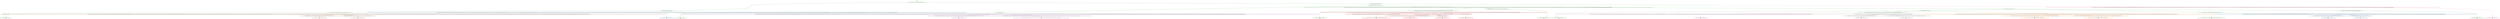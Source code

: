 digraph T {
	{
		rank=same
		58 [penwidth=3,colorscheme=set19,color=3,label="161;162;163;164;165;166;167;168;169;170_P\nP\n15% 0%"]
		54 [penwidth=3,colorscheme=set19,color=3,label="131;132;133;134;135;136;137;138;139;140_P\nP\n13% 0%"]
		51 [penwidth=3,colorscheme=set19,color=3,label="2612;2613;2614;2615;2616;2617;2618;2619;2620;2621_P\nP\n61% 36%"]
		49 [penwidth=3,colorscheme=set19,color=3,label="2452;2453;2454;2455;2456;2457;2458;2459;2460;2461_P\nP\n0% 17%"]
		46 [penwidth=3,colorscheme=set19,color=3,label="2232;2233;2234;2235;2236;2237;2238;2239;2240;2241_P\nP\n12% 0%"]
		44 [penwidth=3,colorscheme=set19,color=3,label="2342;2343;2344;2345;2346;2347;2348;2349;2350;2351;2502;2503;2504;2505;2506;2507;2508;2509;2510;2511_P\nP\n0% 22%"]
		42 [penwidth=3,colorscheme=set19,color=3,label="2582;2583;2584;2585;2586;2587;2588;2589;2590;2591_P\nP\n0% 25%"]
		41 [penwidth=3,colorscheme=set19,color=2,label="5272;5273;5274;5275;5276;5277;5278;5279;5280;5281_M1\nM1\n48%"]
		39 [penwidth=3,colorscheme=set19,color=2,label="5222;5223;5224;5225;5226;5227;5228;5229;5230;5231_M1\nM1\n35%"]
		37 [penwidth=3,colorscheme=set19,color=2,label="5102;5103;5104;5105;5106;5107;5108;5109;5110;5111_M1\nM1\n17%"]
		35 [penwidth=3,colorscheme=set19,color=8,label="6222;6223;6224;6225;6226;6227;6228;6229;6230;6231_M2\nM2\n64%"]
		34 [penwidth=3,colorscheme=set19,color=8,label="3252;3253;3254;3255;3256;3257;3258;3259;3260;3261_M2\nM2\n36%"]
		32 [penwidth=3,colorscheme=set19,color=9,label="3902;3903;3904;3905;3906;3907;3908;3909;3910;3911_M3\nM3\n41%"]
		30 [penwidth=3,colorscheme=set19,color=9,label="4332;4333;4334;4335;4336;4337;4338;4339;4340;4341_M3\nM3\n59%"]
		28 [penwidth=3,colorscheme=set19,color=7,label="7102;7103;7104;7105;7106;7107;7108;7109;7110;7111_M4\nM4\n41%"]
		26 [penwidth=3,colorscheme=set19,color=7,label="7252;7253;7254;7255;7256;7257;7258;7259;7260;7261_M4\nM4\n59%"]
		24 [penwidth=3,colorscheme=set19,color=5,label="5742;5743;5744;5745;5746;5747;5748;5749;5750;5751;5992;5993;5994;5995;5996;5997;5998;5999;6000;6001_M5\nM5\n68%"]
		22 [penwidth=3,colorscheme=set19,color=5,label="5872;5873;5874;5875;5876;5877;5878;5879;5880;5881;6062;6063;6064;6065;6066;6067;6068;6069;6070;6071_M5\nM5\n32%"]
		20 [penwidth=3,colorscheme=set19,color=4,label="7122;7123;7124;7125;7126;7127;7128;7129;7130;7131_M6\nM6\n29%"]
		18 [penwidth=3,colorscheme=set19,color=4,label="7182;7183;7184;7185;7186;7187;7188;7189;7190;7191;7272;7273;7274;7275;7276;7277;7278;7279;7280;7281;7402;7403;7404;7405;7406;7407;7408;7409;7410;7411;7442;7443;7444;7445;7446;7447;7448;7449;7450;7451_M6\nM6\n71%"]
		16 [penwidth=3,colorscheme=set19,color=1,label="6712;6713;6714;6715;6716;6717;6718;6719;6720;6721;6802;6803;6804;6805;6806;6807;6808;6809;6810;6811_M7\nM7\n52%"]
		13 [penwidth=3,colorscheme=set19,color=1,label="6922;6923;6924;6925;6926;6927;6928;6929;6930;6931_M7\nM7\n17%"]
		11 [penwidth=3,colorscheme=set19,color=1,label="6692;6693;6694;6695;6696;6697;6698;6699;6700;6701_M7\nM7\n18%"]
		9 [penwidth=3,colorscheme=set19,color=1,label="6182;6183;6184;6185;6186;6187;6188;6189;6190;6191_M7\nM7\n13%"]
	}
	63 [penwidth=3,colorscheme=set19,color=3,label="GL"]
	62 [penwidth=3,colorscheme=set19,color=3,label="0;1;2;3;4;5;6;7;8;9;10;11;12;13;14;15;16;17;18;19;20;21;22;23;24;25;26;27;28;29;30"]
	61 [penwidth=3,colorscheme=set19,color=3,label="31;32;33;34;35;36;37;38;39;40;51;52;53;54;55;56;57;58;59;60"]
	60 [penwidth=3,colorscheme=set19,color=3,label="71;72;73;74;75;76;77;78;79;80;101;102;103;104;105;106;107;108;109;110;121;122;123;124;125;126;127;128;129;130"]
	59 [penwidth=3,colorscheme=set19,color=3,label="161;162;163;164;165;166;167;168;169;170"]
	57 [penwidth=3,colorscheme=set19,color=3,label="41;42;43;44;45;46;47;48;49;50;61;62;63;64;65;66;67;68;69;70"]
	56 [penwidth=3,colorscheme=set19,color=3,label="81;82;83;84;85;86;87;88;89;90;111;112;113;114;115;116;117;118;119;120"]
	55 [penwidth=3,colorscheme=set19,color=3,label="131;132;133;134;135;136;137;138;139;140"]
	53 [penwidth=3,colorscheme=set19,color=3,label="151;152;153;154;155;156;157;158;159;160;181;182;183;184;185;186;187;188;189;190;221;222;223;224;225;226;227;228;229;230;281;282;283;284;285;286;287;288;289;290;301;302;303;304;305;306;307;308;309;310;321;322;323;324;325;326;327;328;329;330;371;372;373;374;375;376;377;378;379;380;401;402;403;404;405;406;407;408;409;410;441;442;443;444;445;446;447;448;449;450;591;592;593;594;595;596;597;598;599;600;651;652;653;654;655;656;657;658;659;660;671;672;673;674;675;676;677;678;679;680;771;772;773;774;775;776;777;778;779;780;861;862;863;864;865;866;867;868;869;870;911;912;913;914;915;916;917;918;919;920;1011;1012;1013;1014;1015;1016;1017;1018;1019;1020;1111;1112;1113;1114;1115;1116;1117;1118;1119;1120;1201;1202;1203;1204;1205;1206;1207;1208;1209;1210;1251;1252;1253;1254;1255;1256;1257;1258;1259;1260;1291;1292;1293;1294;1295;1296;1297;1298;1299;1300;1341;1342;1343;1344;1345;1346;1347;1348;1349;1350;1391;1392;1393;1394;1395;1396;1397;1398;1399;1400;1421;1422;1423;1424;1425;1426;1427;1428;1429;1430;1481;1482;1483;1484;1485;1486;1487;1488;1489;1490;1621;1622;1623;1624;1625;1626;1627;1628;1629;1630;1651;1652;1653;1654;1655;1656;1657;1658;1659;1660;1701;1702;1703;1704;1705;1706;1707;1708;1709;1710;1761;1762;1763;1764;1765;1766;1767;1768;1769;1770;1841;1842;1843;1844;1845;1846;1847;1848;1849;1850;1901;1902;1903;1904;1905;1906;1907;1908;1909;1910;2031;2032;2033;2034;2035;2036;2037;2038;2039;2040;2041"]
	52 [penwidth=3,colorscheme=set19,color=3,label="2092;2093;2094;2095;2096;2097;2098;2099;2100;2101;2362;2363;2364;2365;2366;2367;2368;2369;2370;2371;2522;2523;2524;2525;2526;2527;2528;2529;2530;2531;2612;2613;2614;2615;2616;2617;2618;2619;2620;2621"]
	50 [penwidth=3,colorscheme=set19,color=3,label="2142;2143;2144;2145;2146;2147;2148;2149;2150;2151;2452;2453;2454;2455;2456;2457;2458;2459;2460;2461"]
	48 [penwidth=3,colorscheme=set19,color=3,label="2182;2183;2184;2185;2186;2187;2188;2189;2190;2191"]
	47 [penwidth=3,colorscheme=set19,color=3,label="2232;2233;2234;2235;2236;2237;2238;2239;2240;2241"]
	45 [penwidth=3,colorscheme=set19,color=3,label="2342;2343;2344;2345;2346;2347;2348;2349;2350;2351;2502;2503;2504;2505;2506;2507;2508;2509;2510;2511"]
	43 [penwidth=3,colorscheme=set19,color=3,label="2432;2433;2434;2435;2436;2437;2438;2439;2440;2441;2582;2583;2584;2585;2586;2587;2588;2589;2590;2591"]
	40 [penwidth=3,colorscheme=set19,color=2,label="4852;4853;4854;4855;4856;4857;4858;4859;4860;4861;5192;5193;5194;5195;5196;5197;5198;5199;5200;5201;5222;5223;5224;5225;5226;5227;5228;5229;5230;5231"]
	38 [penwidth=3,colorscheme=set19,color=2,label="4932;4933;4934;4935;4936;4937;4938;4939;4940;4941;5102;5103;5104;5105;5106;5107;5108;5109;5110;5111"]
	36 [penwidth=3,colorscheme=set19,color=3,label="2352;2353;2354;2355;2356;2357;2358;2359;2360;2361;2442;2443;2444;2445;2446;2447;2448;2449;2450;2451;2602;2603;2604;2605;2606;2607;2608;2609;2610;2611;2662;2663;2664;2665;2666;2667;2668;2669;2670;2671"]
	33 [penwidth=3,colorscheme=set19,color=9,label="3702;3703;3704;3705;3706;3707;3708;3709;3710;3711;3832;3833;3834;3835;3836;3837;3838;3839;3840;3841;3902;3903;3904;3905;3906;3907;3908;3909;3910;3911"]
	31 [penwidth=3,colorscheme=set19,color=9,label="3752;3753;3754;3755;3756;3757;3758;3759;3760;3761;3932;3933;3934;3935;3936;3937;3938;3939;3940;3941;4232;4233;4234;4235;4236;4237;4238;4239;4240;4241;4332;4333;4334;4335;4336;4337;4338;4339;4340;4341"]
	29 [penwidth=3,colorscheme=set19,color=7,label="6862;6863;6864;6865;6866;6867;6868;6869;6870;6871;6992;6993;6994;6995;6996;6997;6998;6999;7000;7001;7102;7103;7104;7105;7106;7107;7108;7109;7110;7111"]
	27 [penwidth=3,colorscheme=set19,color=7,label="6982;6983;6984;6985;6986;6987;6988;6989;6990;6991;7162;7163;7164;7165;7166;7167;7168;7169;7170;7171;7252;7253;7254;7255;7256;7257;7258;7259;7260;7261"]
	25 [penwidth=3,colorscheme=set19,color=5,label="5312;5313;5314;5315;5316;5317;5318;5319;5320;5321;5502;5503;5504;5505;5506;5507;5508;5509;5510;5511;5662;5663;5664;5665;5666;5667;5668;5669;5670;5671;5742;5743;5744;5745;5746;5747;5748;5749;5750;5751;5992;5993;5994;5995;5996;5997;5998;5999;6000;6001"]
	23 [penwidth=3,colorscheme=set19,color=5,label="5482;5483;5484;5485;5486;5487;5488;5489;5490;5491;5552;5553;5554;5555;5556;5557;5558;5559;5560;5561;5622;5623;5624;5625;5626;5627;5628;5629;5630;5631;5872;5873;5874;5875;5876;5877;5878;5879;5880;5881;6062;6063;6064;6065;6066;6067;6068;6069;6070;6071"]
	21 [penwidth=3,colorscheme=set19,color=4,label="6092;6093;6094;6095;6096;6097;6098;6099;6100;6101;6272;6273;6274;6275;6276;6277;6278;6279;6280;6281;6642;6643;6644;6645;6646;6647;6648;6649;6650;6651;6892;6893;6894;6895;6896;6897;6898;6899;6900;6901;7122;7123;7124;7125;7126;7127;7128;7129;7130;7131"]
	19 [penwidth=3,colorscheme=set19,color=4,label="6262;6263;6264;6265;6266;6267;6268;6269;6270;6271;6522;6523;6524;6525;6526;6527;6528;6529;6530;6531;6742;6743;6744;6745;6746;6747;6748;6749;6750;6751;6882;6883;6884;6885;6886;6887;6888;6889;6890;6891;7182;7183;7184;7185;7186;7187;7188;7189;7190;7191;7272;7273;7274;7275;7276;7277;7278;7279;7280;7281;7402;7403;7404;7405;7406;7407;7408;7409;7410;7411;7442;7443;7444;7445;7446;7447;7448;7449;7450;7451"]
	17 [penwidth=3,colorscheme=set19,color=1,label="6002;6003;6004;6005;6006;6007;6008;6009;6010;6011;6312;6313;6314;6315;6316;6317;6318;6319;6320;6321;6582;6583;6584;6585;6586;6587;6588;6589;6590;6591;6712;6713;6714;6715;6716;6717;6718;6719;6720;6721;6802;6803;6804;6805;6806;6807;6808;6809;6810;6811"]
	15 [penwidth=3,colorscheme=set19,color=1,label="6102;6103;6104;6105;6106;6107;6108;6109;6110;6111;6192;6193;6194;6195;6196;6197;6198;6199;6200;6201;6302;6303;6304;6305;6306;6307;6308;6309;6310;6311;6422;6423;6424;6425;6426;6427;6428;6429;6430;6431"]
	14 [penwidth=3,colorscheme=set19,color=1,label="6572;6573;6574;6575;6576;6577;6578;6579;6580;6581;6702;6703;6704;6705;6706;6707;6708;6709;6710;6711;6792;6793;6794;6795;6796;6797;6798;6799;6800;6801;6922;6923;6924;6925;6926;6927;6928;6929;6930;6931"]
	12 [penwidth=3,colorscheme=set19,color=1,label="6692;6693;6694;6695;6696;6697;6698;6699;6700;6701"]
	10 [penwidth=3,colorscheme=set19,color=1,label="6182;6183;6184;6185;6186;6187;6188;6189;6190;6191"]
	8 [penwidth=3,colorscheme=set19,color=1,label="2792;2793;2794;2795;2796;2797;2798;2799;2800;2801;3292;3293;3294;3295;3296;3297;3298;3299;3300;3301;3452;3453;3454;3455;3456;3457;3458;3459;3460;3461;3512;3513;3514;3515;3516;3517;3518;3519;3520;3521;3672;3673;3674;3675;3676;3677;3678;3679;3680;3681;3792;3793;3794;3795;3796;3797;3798;3799;3800;3801;3852;3853;3854;3855;3856;3857;3858;3859;3860;3861;4012;4013;4014;4015;4016;4017;4018;4019;4020;4021;4122;4123;4124;4125;4126;4127;4128;4129;4130;4131;4282;4283;4284;4285;4286;4287;4288;4289;4290;4291;4682;4683;4684;4685;4686;4687;4688;4689;4690;4691;5132;5133;5134;5135;5136;5137;5138;5139;5140;5141;5352;5353;5354;5355;5356;5357;5358;5359;5360;5361;5422;5423;5424;5425;5426;5427;5428;5429;5430;5431;5522;5523;5524;5525;5526;5527;5528;5529;5530;5531;5602;5603;5604;5605;5606;5607;5608;5609;5610;5611;5762;5763;5764;5765;5766;5767;5768;5769;5770;5771;5832;5833;5834;5835;5836;5837;5838;5839;5840;5841"]
	7 [penwidth=3,colorscheme=set19,color=8,label="2752;2753;2754;2755;2756;2757;2758;2759;2760;2761;2862;2863;2864;2865;2866;2867;2868;2869;2870;2871;2992;2993;2994;2995;2996;2997;2998;2999;3000;3001;3382;3383;3384;3385;3386;3387;3388;3389;3390;3391;3442;3443;3444;3445;3446;3447;3448;3449;3450;3451;3502;3503;3504;3505;3506;3507;3508;3509;3510;3511;3612;3613;3614;3615;3616;3617;3618;3619;3620;3621;3692;3693;3694;3695;3696;3697;3698;3699;3700;3701;3742;3743;3744;3745;3746;3747;3748;3749;3750;3751;3882;3883;3884;3885;3886;3887;3888;3889;3890;3891;4032;4033;4034;4035;4036;4037;4038;4039;4040;4041;4302;4303;4304;4305;4306;4307;4308;4309;4310;4311;4482;4483;4484;4485;4486;4487;4488;4489;4490;4491;4832;4833;4834;4835;4836;4837;4838;4839;4840;4841;4892;4893;4894;4895;4896;4897;4898;4899;4900;4901;4982;4983;4984;4985;4986;4987;4988;4989;4990;4991;5342;5343;5344;5345;5346;5347;5348;5349;5350;5351;5412;5413;5414;5415;5416;5417;5418;5419;5420;5421;5442;5443;5444;5445;5446;5447;5448;5449;5450;5451;5672;5673;5674;5675;5676;5677;5678;5679;5680;5681;5942;5943;5944;5945;5946;5947;5948;5949;5950;5951;6132;6133;6134;6135;6136;6137;6138;6139;6140;6141;6222;6223;6224;6225;6226;6227;6228;6229;6230;6231"]
	6 [penwidth=3,colorscheme=set19,color=4,label="231;232;233;234;235;236;237;238;239;240;411;412;413;414;415;416;417;418;419;420;451;452;453;454;455;456;457;458;459;460;491;492;493;494;495;496;497;498;499;500;541;542;543;544;545;546;547;548;549;550;691;692;693;694;695;696;697;698;699;700;781;782;783;784;785;786;787;788;789;790;831;832;833;834;835;836;837;838;839;840;931;932;933;934;935;936;937;938;939;940;971;972;973;974;975;976;977;978;979;980;1021;1022;1023;1024;1025;1026;1027;1028;1029;1030;1071;1072;1073;1074;1075;1076;1077;1078;1079;1080;1131;1132;1133;1134;1135;1136;1137;1138;1139;1140;1221;1222;1223;1224;1225;1226;1227;1228;1229;1230;1271;1272;1273;1274;1275;1276;1277;1278;1279;1280;1301;1302;1303;1304;1305;1306;1307;1308;1309;1310;1461;1462;1463;1464;1465;1466;1467;1468;1469;1470;1501;1502;1503;1504;1505;1506;1507;1508;1509;1510;1611;1612;1613;1614;1615;1616;1617;1618;1619;1620;1681;1682;1683;1684;1685;1686;1687;1688;1689;1690;1751;1752;1753;1754;1755;1756;1757;1758;1759;1760;1831;1832;1833;1834;1835;1836;1837;1838;1839;1840;1881;1882;1883;1884;1885;1886;1887;1888;1889;1890;1961;1962;1963;1964;1965;1966;1967;1968;1969;1970;1991;1992;1993;1994;1995;1996;1997;1998;1999;2000;2062;2063;2064;2065;2066;2067;2068;2069;2070;2071;2082;2083;2084;2085;2086;2087;2088;2089;2090;2091;2132;2133;2134;2135;2136;2137;2138;2139;2140;2141;2172;2173;2174;2175;2176;2177;2178;2179;2180;2181;2212;2213;2214;2215;2216;2217;2218;2219;2220;2221;2332;2333;2334;2335;2336;2337;2338;2339;2340;2341;2412;2413;2414;2415;2416;2417;2418;2419;2420;2421;2482;2483;2484;2485;2486;2487;2488;2489;2490;2491;2632;2633;2634;2635;2636;2637;2638;2639;2640;2641;2732;2733;2734;2735;2736;2737;2738;2739;2740;2741;2762;2763;2764;2765;2766;2767;2768;2769;2770;2771;2902;2903;2904;2905;2906;2907;2908;2909;2910;2911;2952;2953;2954;2955;2956;2957;2958;2959;2960;2961;3082;3083;3084;3085;3086;3087;3088;3089;3090;3091;3302;3303;3304;3305;3306;3307;3308;3309;3310;3311;3572;3573;3574;3575;3576;3577;3578;3579;3580;3581;3762;3763;3764;3765;3766;3767;3768;3769;3770;3771;3972;3973;3974;3975;3976;3977;3978;3979;3980;3981;4072;4073;4074;4075;4076;4077;4078;4079;4080;4081;4362;4363;4364;4365;4366;4367;4368;4369;4370;4371;4452;4453;4454;4455;4456;4457;4458;4459;4460;4461;4512;4513;4514;4515;4516;4517;4518;4519;4520;4521;4662;4663;4664;4665;4666;4667;4668;4669;4670;4671;4822;4823;4824;4825;4826;4827;4828;4829;4830;4831;4882;4883;4884;4885;4886;4887;4888;4889;4890;4891;5062;5063;5064;5065;5066;5067;5068;5069;5070;5071;5322;5323;5324;5325;5326;5327;5328;5329;5330;5331;5822;5823;5824;5825;5826;5827;5828;5829;5830;5831"]
	5 [penwidth=3,colorscheme=set19,color=5,label="2512;2513;2514;2515;2516;2517;2518;2519;2520;2521;2592;2593;2594;2595;2596;2597;2598;2599;2600;2601;2652;2653;2654;2655;2656;2657;2658;2659;2660;2661;2852;2853;2854;2855;2856;2857;2858;2859;2860;2861;3112;3113;3114;3115;3116;3117;3118;3119;3120;3121;3232;3233;3234;3235;3236;3237;3238;3239;3240;3241;3372;3373;3374;3375;3376;3377;3378;3379;3380;3381;3432;3433;3434;3435;3436;3437;3438;3439;3440;3441;3492;3493;3494;3495;3496;3497;3498;3499;3500;3501;3682;3683;3684;3685;3686;3687;3688;3689;3690;3691;3802;3803;3804;3805;3806;3807;3808;3809;3810;3811;3862;3863;3864;3865;3866;3867;3868;3869;3870;3871;4132;4133;4134;4135;4136;4137;4138;4139;4140;4141;4202;4203;4204;4205;4206;4207;4208;4209;4210;4211;4292;4293;4294;4295;4296;4297;4298;4299;4300;4301;4432;4433;4434;4435;4436;4437;4438;4439;4440;4441;4492;4493;4494;4495;4496;4497;4498;4499;4500;4501;4592;4593;4594;4595;4596;4597;4598;4599;4600;4601;4692;4693;4694;4695;4696;4697;4698;4699;4700;4701;4752;4753;4754;4755;4756;4757;4758;4759;4760;4761;4992;4993;4994;4995;4996;4997;4998;4999;5000;5001;5082;5083;5084;5085;5086;5087;5088;5089;5090;5091;5142;5143;5144;5145;5146;5147;5148;5149;5150;5151"]
	4 [penwidth=3,colorscheme=set19,color=7,label="141;142;143;144;145;146;147;148;149;150;171;172;173;174;175;176;177;178;179;180;201;202;203;204;205;206;207;208;209;210;251;252;253;254;255;256;257;258;259;260;261;262;263;264;265;266;267;268;269;270;351;352;353;354;355;356;357;358;359;360;471;472;473;474;475;476;477;478;479;480;511;512;513;514;515;516;517;518;519;520;571;572;573;574;575;576;577;578;579;580;621;622;623;624;625;626;627;628;629;630;741;742;743;744;745;746;747;748;749;750;851;852;853;854;855;856;857;858;859;860;881;882;883;884;885;886;887;888;889;890;1041;1042;1043;1044;1045;1046;1047;1048;1049;1050;1161;1162;1163;1164;1165;1166;1167;1168;1169;1170;1281;1282;1283;1284;1285;1286;1287;1288;1289;1290;1321;1322;1323;1324;1325;1326;1327;1328;1329;1330;1351;1352;1353;1354;1355;1356;1357;1358;1359;1360;1371;1372;1373;1374;1375;1376;1377;1378;1379;1380;1441;1442;1443;1444;1445;1446;1447;1448;1449;1450;1531;1532;1533;1534;1535;1536;1537;1538;1539;1540;1581;1582;1583;1584;1585;1586;1587;1588;1589;1590;1711;1712;1713;1714;1715;1716;1717;1718;1719;1720;1771;1772;1773;1774;1775;1776;1777;1778;1779;1780;1911;1912;1913;1914;1915;1916;1917;1918;1919;1920;1981;1982;1983;1984;1985;1986;1987;1988;1989;1990;2102;2103;2104;2105;2106;2107;2108;2109;2110;2111;2262;2263;2264;2265;2266;2267;2268;2269;2270;2271;2312;2313;2314;2315;2316;2317;2318;2319;2320;2321;2392;2393;2394;2395;2396;2397;2398;2399;2400;2401;2542;2543;2544;2545;2546;2547;2548;2549;2550;2551;2672;2673;2674;2675;2676;2677;2678;2679;2680;2681;2772;2773;2774;2775;2776;2777;2778;2779;2780;2781;2912;2913;2914;2915;2916;2917;2918;2919;2920;2921;3042;3043;3044;3045;3046;3047;3048;3049;3050;3051;3282;3283;3284;3285;3286;3287;3288;3289;3290;3291;3342;3343;3344;3345;3346;3347;3348;3349;3350;3351;3592;3593;3594;3595;3596;3597;3598;3599;3600;3601;3992;3993;3994;3995;3996;3997;3998;3999;4000;4001;4102;4103;4104;4105;4106;4107;4108;4109;4110;4111;4472;4473;4474;4475;4476;4477;4478;4479;4480;4481;4522;4523;4524;4525;4526;4527;4528;4529;4530;4531;4562;4563;4564;4565;4566;4567;4568;4569;4570;4571;4642;4643;4644;4645;4646;4647;4648;4649;4650;4651;5072;5073;5074;5075;5076;5077;5078;5079;5080;5081;5242;5243;5244;5245;5246;5247;5248;5249;5250;5251;5382;5383;5384;5385;5386;5387;5388;5389;5390;5391;5472;5473;5474;5475;5476;5477;5478;5479;5480;5481;5542;5543;5544;5545;5546;5547;5548;5549;5550;5551;5702;5703;5704;5705;5706;5707;5708;5709;5710;5711;5962;5963;5964;5965;5966;5967;5968;5969;5970;5971;6152;6153;6154;6155;6156;6157;6158;6159;6160;6161;6252;6253;6254;6255;6256;6257;6258;6259;6260;6261;6502;6503;6504;6505;6506;6507;6508;6509;6510;6511;6732;6733;6734;6735;6736;6737;6738;6739;6740;6741"]
	3 [penwidth=3,colorscheme=set19,color=2,label="91;92;93;94;95;96;97;98;99;100;191;192;193;194;195;196;197;198;199;200;241;242;243;244;245;246;247;248;249;250;291;292;293;294;295;296;297;298;299;300;311;312;313;314;315;316;317;318;319;320;341;342;343;344;345;346;347;348;349;350;381;382;383;384;385;386;387;388;389;390;421;422;423;424;425;426;427;428;429;430;461;462;463;464;465;466;467;468;469;470;561;562;563;564;565;566;567;568;569;570;731;732;733;734;735;736;737;738;739;740;841;842;843;844;845;846;847;848;849;850;951;952;953;954;955;956;957;958;959;960;991;992;993;994;995;996;997;998;999;1000;1001;1002;1003;1004;1005;1006;1007;1008;1009;1010;1081;1082;1083;1084;1085;1086;1087;1088;1089;1090;1151;1152;1153;1154;1155;1156;1157;1158;1159;1160;1181;1182;1183;1184;1185;1186;1187;1188;1189;1190;1231;1232;1233;1234;1235;1236;1237;1238;1239;1240;1431;1432;1433;1434;1435;1436;1437;1438;1439;1440;1521;1522;1523;1524;1525;1526;1527;1528;1529;1530;1551;1552;1553;1554;1555;1556;1557;1558;1559;1560;1571;1572;1573;1574;1575;1576;1577;1578;1579;1580;1641;1642;1643;1644;1645;1646;1647;1648;1649;1650;1691;1692;1693;1694;1695;1696;1697;1698;1699;1700;1801;1802;1803;1804;1805;1806;1807;1808;1809;1810;1891;1892;1893;1894;1895;1896;1897;1898;1899;1900;1971;1972;1973;1974;1975;1976;1977;1978;1979;1980;2021;2022;2023;2024;2025;2026;2027;2028;2029;2030;2072;2073;2074;2075;2076;2077;2078;2079;2080;2081;2192;2193;2194;2195;2196;2197;2198;2199;2200;2201;2252;2253;2254;2255;2256;2257;2258;2259;2260;2261;2382;2383;2384;2385;2386;2387;2388;2389;2390;2391;2622;2623;2624;2625;2626;2627;2628;2629;2630;2631;2832;2833;2834;2835;2836;2837;2838;2839;2840;2841;2922;2923;2924;2925;2926;2927;2928;2929;2930;2931;2972;2973;2974;2975;2976;2977;2978;2979;2980;2981;3162;3163;3164;3165;3166;3167;3168;3169;3170;3171;3212;3213;3214;3215;3216;3217;3218;3219;3220;3221;3352;3353;3354;3355;3356;3357;3358;3359;3360;3361;3422;3423;3424;3425;3426;3427;3428;3429;3430;3431;3542;3543;3544;3545;3546;3547;3548;3549;3550;3551;3602;3603;3604;3605;3606;3607;3608;3609;3610;3611;3652;3653;3654;3655;3656;3657;3658;3659;3660;3661;4112;4113;4114;4115;4116;4117;4118;4119;4120;4121;4422;4423;4424;4425;4426;4427;4428;4429;4430;4431;4532;4533;4534;4535;4536;4537;4538;4539;4540;4541;4612;4613;4614;4615;4616;4617;4618;4619;4620;4621;4712;4713;4714;4715;4716;4717;4718;4719;4720;4721;4772;4773;4774;4775;4776;4777;4778;4779;4780;4781;5272;5273;5274;5275;5276;5277;5278;5279;5280;5281"]
	2 [penwidth=3,colorscheme=set19,color=2,label="2642;2643;2644;2645;2646;2647;2648;2649;2650;2651;2742;2743;2744;2745;2746;2747;2748;2749;2750;2751;2782;2783;2784;2785;2786;2787;2788;2789;2790;2791;2842;2843;2844;2845;2846;2847;2848;2849;2850;2851;2932;2933;2934;2935;2936;2937;2938;2939;2940;2941;2982;2983;2984;2985;2986;2987;2988;2989;2990;2991;3102;3103;3104;3105;3106;3107;3108;3109;3110;3111;3172;3173;3174;3175;3176;3177;3178;3179;3180;3181;3222;3223;3224;3225;3226;3227;3228;3229;3230;3231;3322;3323;3324;3325;3326;3327;3328;3329;3330;3331;3362;3363;3364;3365;3366;3367;3368;3369;3370;3371;3482;3483;3484;3485;3486;3487;3488;3489;3490;3491;3552;3553;3554;3555;3556;3557;3558;3559;3560;3561;3662;3663;3664;3665;3666;3667;3668;3669;3670;3671;3722;3723;3724;3725;3726;3727;3728;3729;3730;3731;4002;4003;4004;4005;4006;4007;4008;4009;4010;4011;4192;4193;4194;4195;4196;4197;4198;4199;4200;4201;4272;4273;4274;4275;4276;4277;4278;4279;4280;4281;4382;4383;4384;4385;4386;4387;4388;4389;4390;4391;4552;4553;4554;4555;4556;4557;4558;4559;4560;4561;4622;4623;4624;4625;4626;4627;4628;4629;4630;4631"]
	1 [penwidth=3,colorscheme=set19,color=9,label="2702;2703;2704;2705;2706;2707;2708;2709;2710;2711;2872;2873;2874;2875;2876;2877;2878;2879;2880;2881;3052;3053;3054;3055;3056;3057;3058;3059;3060;3061;3242;3243;3244;3245;3246;3247;3248;3249;3250;3251;3392;3393;3394;3395;3396;3397;3398;3399;3400;3401;3622;3623;3624;3625;3626;3627;3628;3629;3630;3631"]
	0 [penwidth=3,colorscheme=set19,color=8,label="211;212;213;214;215;216;217;218;219;220;271;272;273;274;275;276;277;278;279;280;361;362;363;364;365;366;367;368;369;370;391;392;393;394;395;396;397;398;399;400;481;482;483;484;485;486;487;488;489;490;581;582;583;584;585;586;587;588;589;590;641;642;643;644;645;646;647;648;649;650;721;722;723;724;725;726;727;728;729;730;761;762;763;764;765;766;767;768;769;770;801;802;803;804;805;806;807;808;809;810;821;822;823;824;825;826;827;828;829;830;901;902;903;904;905;906;907;908;909;910;1061;1062;1063;1064;1065;1066;1067;1068;1069;1070;1101;1102;1103;1104;1105;1106;1107;1108;1109;1110;1191;1192;1193;1194;1195;1196;1197;1198;1199;1200;1381;1382;1383;1384;1385;1386;1387;1388;1389;1390;1411;1412;1413;1414;1415;1416;1417;1418;1419;1420;1471;1472;1473;1474;1475;1476;1477;1478;1479;1480;1591;1592;1593;1594;1595;1596;1597;1598;1599;1600;1631;1632;1633;1634;1635;1636;1637;1638;1639;1640;1781;1782;1783;1784;1785;1786;1787;1788;1789;1790;1821;1822;1823;1824;1825;1826;1827;1828;1829;1830;1861;1862;1863;1864;1865;1866;1867;1868;1869;1870;1931;1932;1933;1934;1935;1936;1937;1938;1939;1940;2042;2043;2044;2045;2046;2047;2048;2049;2050;2051;2122;2123;2124;2125;2126;2127;2128;2129;2130;2131;2162;2163;2164;2165;2166;2167;2168;2169;2170;2171;2202;2203;2204;2205;2206;2207;2208;2209;2210;2211;2282;2283;2284;2285;2286;2287;2288;2289;2290;2291;2812;2813;2814;2815;2816;2817;2818;2819;2820;2821;2882;2883;2884;2885;2886;2887;2888;2889;2890;2891;3012;3013;3014;3015;3016;3017;3018;3019;3020;3021;3122;3123;3124;3125;3126;3127;3128;3129;3130;3131;3252;3253;3254;3255;3256;3257;3258;3259;3260;3261"]
	63 -> 62 [penwidth=3,colorscheme=set19,color=3]
	62 -> 61 [penwidth=3,colorscheme=set19,color=3]
	62 -> 57 [penwidth=3,colorscheme=set19,color=3]
	61 -> 60 [penwidth=3,colorscheme=set19,color=3]
	61 -> 3 [penwidth=3,colorscheme=set19,color="3;0.5:2"]
	60 -> 59 [penwidth=3,colorscheme=set19,color=3]
	60 -> 4 [penwidth=3,colorscheme=set19,color="3;0.5:7"]
	59 -> 58 [penwidth=3,colorscheme=set19,color=3]
	57 -> 56 [penwidth=3,colorscheme=set19,color=3]
	57 -> 0 [penwidth=3,colorscheme=set19,color="3;0.5:8"]
	56 -> 55 [penwidth=3,colorscheme=set19,color=3]
	56 -> 53 [penwidth=3,colorscheme=set19,color=3]
	55 -> 54 [penwidth=3,colorscheme=set19,color=3]
	55 -> 6 [penwidth=3,colorscheme=set19,color="3;0.5:4"]
	53 -> 48 [penwidth=3,colorscheme=set19,color=3]
	53 -> 50 [penwidth=3,colorscheme=set19,color=3]
	53 -> 52 [penwidth=3,colorscheme=set19,color=3]
	52 -> 51 [penwidth=3,colorscheme=set19,color=3]
	52 -> 8 [penwidth=3,colorscheme=set19,color="3;0.5:1"]
	50 -> 49 [penwidth=3,colorscheme=set19,color=3]
	48 -> 47 [penwidth=3,colorscheme=set19,color=3]
	48 -> 45 [penwidth=3,colorscheme=set19,color=3]
	48 -> 43 [penwidth=3,colorscheme=set19,color=3]
	47 -> 46 [penwidth=3,colorscheme=set19,color=3]
	47 -> 36 [penwidth=3,colorscheme=set19,color=3]
	47 -> 5 [penwidth=3,colorscheme=set19,color="3;0.5:5"]
	45 -> 44 [penwidth=3,colorscheme=set19,color=3]
	45 -> 2 [penwidth=3,colorscheme=set19,color="3;0.5:2"]
	43 -> 42 [penwidth=3,colorscheme=set19,color=3]
	40 -> 39 [penwidth=3,colorscheme=set19,color=2]
	38 -> 37 [penwidth=3,colorscheme=set19,color=2]
	36 -> 1 [penwidth=3,colorscheme=set19,color="3;0.5:9"]
	36 -> 7 [penwidth=3,colorscheme=set19,color="3;0.5:8"]
	33 -> 32 [penwidth=3,colorscheme=set19,color=9]
	31 -> 30 [penwidth=3,colorscheme=set19,color=9]
	29 -> 28 [penwidth=3,colorscheme=set19,color=7]
	27 -> 26 [penwidth=3,colorscheme=set19,color=7]
	25 -> 24 [penwidth=3,colorscheme=set19,color=5]
	23 -> 22 [penwidth=3,colorscheme=set19,color=5]
	21 -> 20 [penwidth=3,colorscheme=set19,color=4]
	19 -> 18 [penwidth=3,colorscheme=set19,color=4]
	17 -> 16 [penwidth=3,colorscheme=set19,color=1]
	15 -> 12 [penwidth=3,colorscheme=set19,color=1]
	15 -> 14 [penwidth=3,colorscheme=set19,color=1]
	14 -> 13 [penwidth=3,colorscheme=set19,color=1]
	12 -> 11 [penwidth=3,colorscheme=set19,color=1]
	10 -> 9 [penwidth=3,colorscheme=set19,color=1]
	8 -> 17 [penwidth=3,colorscheme=set19,color=1]
	8 -> 15 [penwidth=3,colorscheme=set19,color=1]
	8 -> 10 [penwidth=3,colorscheme=set19,color=1]
	7 -> 35 [penwidth=3,colorscheme=set19,color=8]
	6 -> 21 [penwidth=3,colorscheme=set19,color=4]
	6 -> 19 [penwidth=3,colorscheme=set19,color=4]
	5 -> 25 [penwidth=3,colorscheme=set19,color=5]
	5 -> 23 [penwidth=3,colorscheme=set19,color=5]
	4 -> 29 [penwidth=3,colorscheme=set19,color=7]
	4 -> 27 [penwidth=3,colorscheme=set19,color=7]
	3 -> 41 [penwidth=3,colorscheme=set19,color=2]
	2 -> 40 [penwidth=3,colorscheme=set19,color=2]
	2 -> 38 [penwidth=3,colorscheme=set19,color=2]
	1 -> 33 [penwidth=3,colorscheme=set19,color=9]
	1 -> 31 [penwidth=3,colorscheme=set19,color=9]
	0 -> 34 [penwidth=3,colorscheme=set19,color=8]
}
